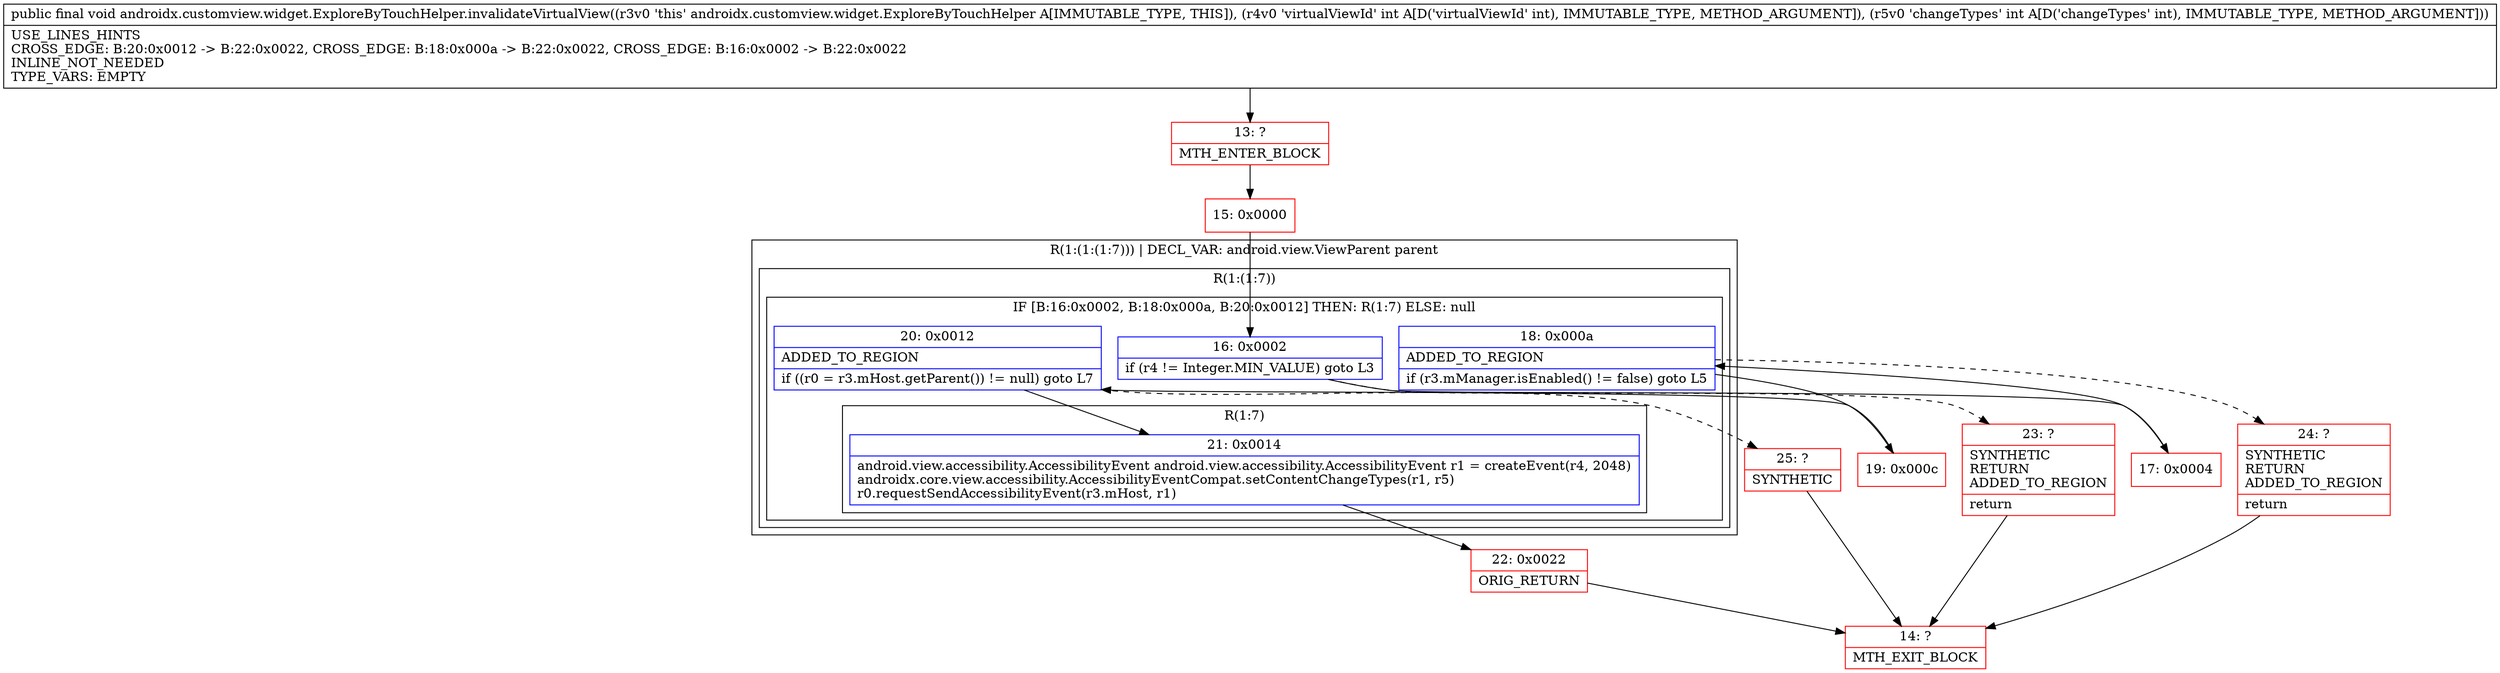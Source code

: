 digraph "CFG forandroidx.customview.widget.ExploreByTouchHelper.invalidateVirtualView(II)V" {
subgraph cluster_Region_1308041542 {
label = "R(1:(1:(1:7))) | DECL_VAR: android.view.ViewParent parent\l";
node [shape=record,color=blue];
subgraph cluster_Region_1891011787 {
label = "R(1:(1:7))";
node [shape=record,color=blue];
subgraph cluster_IfRegion_176521325 {
label = "IF [B:16:0x0002, B:18:0x000a, B:20:0x0012] THEN: R(1:7) ELSE: null";
node [shape=record,color=blue];
Node_16 [shape=record,label="{16\:\ 0x0002|if (r4 != Integer.MIN_VALUE) goto L3\l}"];
Node_18 [shape=record,label="{18\:\ 0x000a|ADDED_TO_REGION\l|if (r3.mManager.isEnabled() != false) goto L5\l}"];
Node_20 [shape=record,label="{20\:\ 0x0012|ADDED_TO_REGION\l|if ((r0 = r3.mHost.getParent()) != null) goto L7\l}"];
subgraph cluster_Region_645460040 {
label = "R(1:7)";
node [shape=record,color=blue];
Node_21 [shape=record,label="{21\:\ 0x0014|android.view.accessibility.AccessibilityEvent android.view.accessibility.AccessibilityEvent r1 = createEvent(r4, 2048)\landroidx.core.view.accessibility.AccessibilityEventCompat.setContentChangeTypes(r1, r5)\lr0.requestSendAccessibilityEvent(r3.mHost, r1)\l}"];
}
}
}
}
Node_13 [shape=record,color=red,label="{13\:\ ?|MTH_ENTER_BLOCK\l}"];
Node_15 [shape=record,color=red,label="{15\:\ 0x0000}"];
Node_17 [shape=record,color=red,label="{17\:\ 0x0004}"];
Node_19 [shape=record,color=red,label="{19\:\ 0x000c}"];
Node_22 [shape=record,color=red,label="{22\:\ 0x0022|ORIG_RETURN\l}"];
Node_14 [shape=record,color=red,label="{14\:\ ?|MTH_EXIT_BLOCK\l}"];
Node_25 [shape=record,color=red,label="{25\:\ ?|SYNTHETIC\l}"];
Node_24 [shape=record,color=red,label="{24\:\ ?|SYNTHETIC\lRETURN\lADDED_TO_REGION\l|return\l}"];
Node_23 [shape=record,color=red,label="{23\:\ ?|SYNTHETIC\lRETURN\lADDED_TO_REGION\l|return\l}"];
MethodNode[shape=record,label="{public final void androidx.customview.widget.ExploreByTouchHelper.invalidateVirtualView((r3v0 'this' androidx.customview.widget.ExploreByTouchHelper A[IMMUTABLE_TYPE, THIS]), (r4v0 'virtualViewId' int A[D('virtualViewId' int), IMMUTABLE_TYPE, METHOD_ARGUMENT]), (r5v0 'changeTypes' int A[D('changeTypes' int), IMMUTABLE_TYPE, METHOD_ARGUMENT]))  | USE_LINES_HINTS\lCROSS_EDGE: B:20:0x0012 \-\> B:22:0x0022, CROSS_EDGE: B:18:0x000a \-\> B:22:0x0022, CROSS_EDGE: B:16:0x0002 \-\> B:22:0x0022\lINLINE_NOT_NEEDED\lTYPE_VARS: EMPTY\l}"];
MethodNode -> Node_13;Node_16 -> Node_17;
Node_16 -> Node_23[style=dashed];
Node_18 -> Node_19;
Node_18 -> Node_24[style=dashed];
Node_20 -> Node_21;
Node_20 -> Node_25[style=dashed];
Node_21 -> Node_22;
Node_13 -> Node_15;
Node_15 -> Node_16;
Node_17 -> Node_18;
Node_19 -> Node_20;
Node_22 -> Node_14;
Node_25 -> Node_14;
Node_24 -> Node_14;
Node_23 -> Node_14;
}

